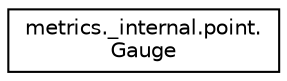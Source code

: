 digraph "Graphical Class Hierarchy"
{
 // LATEX_PDF_SIZE
  edge [fontname="Helvetica",fontsize="10",labelfontname="Helvetica",labelfontsize="10"];
  node [fontname="Helvetica",fontsize="10",shape=record];
  rankdir="LR";
  Node0 [label="metrics._internal.point.\lGauge",height=0.2,width=0.4,color="black", fillcolor="white", style="filled",URL="$classmetrics_1_1__internal_1_1point_1_1Gauge.html",tooltip=" "];
}
